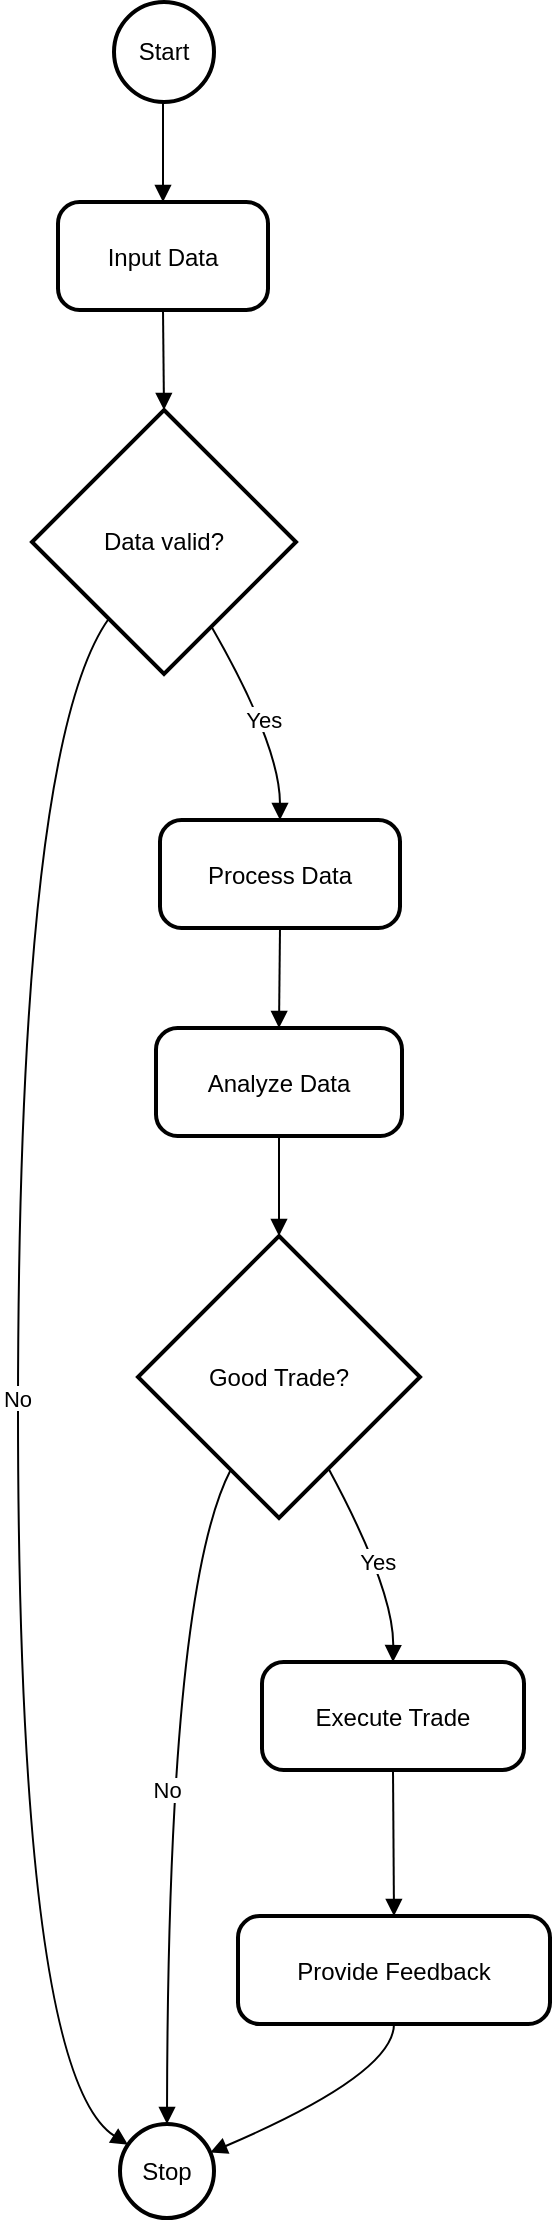 <mxfile version="26.0.10">
  <diagram name="Page-1" id="kD3144I-0JTmgUXsD3ip">
    <mxGraphModel>
      <root>
        <mxCell id="0" />
        <mxCell id="1" parent="0" />
        <mxCell id="2" value="Start" style="ellipse;aspect=fixed;strokeWidth=2;whiteSpace=wrap;" vertex="1" parent="1">
          <mxGeometry x="67" y="8" width="50" height="50" as="geometry" />
        </mxCell>
        <mxCell id="3" value="Input Data" style="rounded=1;arcSize=20;strokeWidth=2" vertex="1" parent="1">
          <mxGeometry x="39" y="108" width="105" height="54" as="geometry" />
        </mxCell>
        <mxCell id="4" value="Data valid?" style="rhombus;strokeWidth=2;whiteSpace=wrap;" vertex="1" parent="1">
          <mxGeometry x="26" y="212" width="132" height="132" as="geometry" />
        </mxCell>
        <mxCell id="5" value="Stop" style="ellipse;aspect=fixed;strokeWidth=2;whiteSpace=wrap;" vertex="1" parent="1">
          <mxGeometry x="70" y="1069" width="47" height="47" as="geometry" />
        </mxCell>
        <mxCell id="6" value="Process Data" style="rounded=1;arcSize=20;strokeWidth=2" vertex="1" parent="1">
          <mxGeometry x="90" y="417" width="120" height="54" as="geometry" />
        </mxCell>
        <mxCell id="7" value="Analyze Data" style="rounded=1;arcSize=20;strokeWidth=2" vertex="1" parent="1">
          <mxGeometry x="88" y="521" width="123" height="54" as="geometry" />
        </mxCell>
        <mxCell id="8" value="Good Trade?" style="rhombus;strokeWidth=2;whiteSpace=wrap;" vertex="1" parent="1">
          <mxGeometry x="79" y="625" width="141" height="141" as="geometry" />
        </mxCell>
        <mxCell id="9" value="Execute Trade" style="rounded=1;arcSize=20;strokeWidth=2" vertex="1" parent="1">
          <mxGeometry x="141" y="838" width="131" height="54" as="geometry" />
        </mxCell>
        <mxCell id="10" value="Provide Feedback" style="rounded=1;arcSize=20;strokeWidth=2" vertex="1" parent="1">
          <mxGeometry x="129" y="965" width="156" height="54" as="geometry" />
        </mxCell>
        <mxCell id="11" value="" style="curved=1;startArrow=none;endArrow=block;exitX=0.49;exitY=1;entryX=0.5;entryY=0;" edge="1" parent="1" source="2" target="3">
          <mxGeometry relative="1" as="geometry">
            <Array as="points" />
          </mxGeometry>
        </mxCell>
        <mxCell id="12" value="" style="curved=1;startArrow=none;endArrow=block;exitX=0.5;exitY=1;entryX=0.5;entryY=0;" edge="1" parent="1" source="3" target="4">
          <mxGeometry relative="1" as="geometry">
            <Array as="points" />
          </mxGeometry>
        </mxCell>
        <mxCell id="13" value="No" style="curved=1;startArrow=none;endArrow=block;exitX=0.14;exitY=1;entryX=0.01;entryY=0.17;" edge="1" parent="1" source="4" target="5">
          <mxGeometry relative="1" as="geometry">
            <Array as="points">
              <mxPoint x="19" y="380" />
              <mxPoint x="19" y="1044" />
            </Array>
          </mxGeometry>
        </mxCell>
        <mxCell id="14" value="Yes" style="curved=1;startArrow=none;endArrow=block;exitX=0.78;exitY=1;entryX=0.5;entryY=-0.01;" edge="1" parent="1" source="4" target="6">
          <mxGeometry relative="1" as="geometry">
            <Array as="points">
              <mxPoint x="150" y="380" />
            </Array>
          </mxGeometry>
        </mxCell>
        <mxCell id="15" value="" style="curved=1;startArrow=none;endArrow=block;exitX=0.5;exitY=0.99;entryX=0.5;entryY=-0.01;" edge="1" parent="1" source="6" target="7">
          <mxGeometry relative="1" as="geometry">
            <Array as="points" />
          </mxGeometry>
        </mxCell>
        <mxCell id="16" value="" style="curved=1;startArrow=none;endArrow=block;exitX=0.5;exitY=0.99;entryX=0.5;entryY=0;" edge="1" parent="1" source="7" target="8">
          <mxGeometry relative="1" as="geometry">
            <Array as="points" />
          </mxGeometry>
        </mxCell>
        <mxCell id="17" value="No" style="curved=1;startArrow=none;endArrow=block;exitX=0.24;exitY=1;entryX=0.5;entryY=-0.01;" edge="1" parent="1" source="8" target="5">
          <mxGeometry relative="1" as="geometry">
            <Array as="points">
              <mxPoint x="94" y="802" />
            </Array>
          </mxGeometry>
        </mxCell>
        <mxCell id="18" value="Yes" style="curved=1;startArrow=none;endArrow=block;exitX=0.77;exitY=1;entryX=0.5;entryY=0;" edge="1" parent="1" source="8" target="9">
          <mxGeometry relative="1" as="geometry">
            <Array as="points">
              <mxPoint x="207" y="802" />
            </Array>
          </mxGeometry>
        </mxCell>
        <mxCell id="19" value="" style="curved=1;startArrow=none;endArrow=block;exitX=0.5;exitY=1;entryX=0.5;entryY=-0.01;" edge="1" parent="1" source="9" target="10">
          <mxGeometry relative="1" as="geometry">
            <Array as="points" />
          </mxGeometry>
        </mxCell>
        <mxCell id="20" value="" style="curved=1;startArrow=none;endArrow=block;exitX=0.5;exitY=0.99;entryX=1;entryY=0.28;" edge="1" parent="1" source="10" target="5">
          <mxGeometry relative="1" as="geometry">
            <Array as="points">
              <mxPoint x="207" y="1044" />
            </Array>
          </mxGeometry>
        </mxCell>
      </root>
    </mxGraphModel>
  </diagram>
</mxfile>
